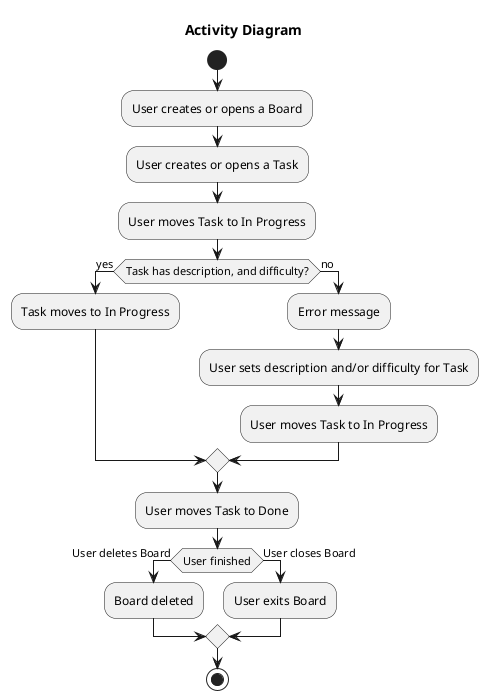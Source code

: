 @startuml activityDiagram

title Activity Diagram

start
:User creates or opens a Board;
:User creates or opens a Task;

:User moves Task to In Progress;
if (Task has description, and difficulty?) then (yes)
  :Task moves to In Progress;
else (no)
  :Error message;
  :User sets description and/or difficulty for Task;
  :User moves Task to In Progress;
endif

:User moves Task to Done;

if (User finished) then (User deletes Board)
  :Board deleted;
else (User closes Board)
  :User exits Board;
endif
stop

@enduml
